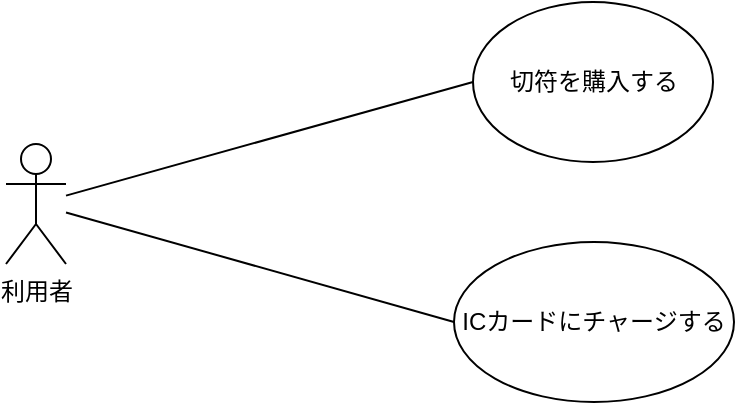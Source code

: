 <mxfile version="24.6.4" type="device" pages="3">
  <diagram name="ページ1" id="2lbKozZ2ZAw87Hd7x6Lz">
    <mxGraphModel dx="880" dy="468" grid="1" gridSize="10" guides="1" tooltips="1" connect="1" arrows="1" fold="1" page="1" pageScale="1" pageWidth="827" pageHeight="1169" math="0" shadow="0">
      <root>
        <mxCell id="0" />
        <mxCell id="1" parent="0" />
        <mxCell id="NobfyHRDVmeg1nSmcKha-1" value="利用者" style="shape=umlActor;verticalLabelPosition=bottom;verticalAlign=top;html=1;outlineConnect=0;" parent="1" vertex="1">
          <mxGeometry x="120" y="211" width="30" height="60" as="geometry" />
        </mxCell>
        <mxCell id="NobfyHRDVmeg1nSmcKha-5" value="切符を購入する" style="ellipse;whiteSpace=wrap;html=1;" parent="1" vertex="1">
          <mxGeometry x="353.5" y="140" width="120" height="80" as="geometry" />
        </mxCell>
        <mxCell id="NobfyHRDVmeg1nSmcKha-6" value="ICカードにチャージする" style="ellipse;whiteSpace=wrap;html=1;" parent="1" vertex="1">
          <mxGeometry x="344" y="260" width="140" height="80" as="geometry" />
        </mxCell>
        <mxCell id="NobfyHRDVmeg1nSmcKha-7" value="" style="endArrow=none;html=1;rounded=0;entryX=0;entryY=0.5;entryDx=0;entryDy=0;" parent="1" source="NobfyHRDVmeg1nSmcKha-1" target="NobfyHRDVmeg1nSmcKha-5" edge="1">
          <mxGeometry width="50" height="50" relative="1" as="geometry">
            <mxPoint x="160" y="240" as="sourcePoint" />
            <mxPoint x="210" y="190" as="targetPoint" />
          </mxGeometry>
        </mxCell>
        <mxCell id="NobfyHRDVmeg1nSmcKha-8" value="" style="endArrow=none;html=1;rounded=0;entryX=0;entryY=0.5;entryDx=0;entryDy=0;" parent="1" source="NobfyHRDVmeg1nSmcKha-1" target="NobfyHRDVmeg1nSmcKha-6" edge="1">
          <mxGeometry width="50" height="50" relative="1" as="geometry">
            <mxPoint x="160" y="260" as="sourcePoint" />
            <mxPoint x="210" y="210" as="targetPoint" />
          </mxGeometry>
        </mxCell>
      </root>
    </mxGraphModel>
  </diagram>
  <diagram id="9LtHLvj8m4_jOrlPzUie" name="ページ2">
    <mxGraphModel dx="1035" dy="551" grid="1" gridSize="10" guides="1" tooltips="1" connect="1" arrows="1" fold="1" page="1" pageScale="1" pageWidth="827" pageHeight="1169" math="0" shadow="0">
      <root>
        <mxCell id="0" />
        <mxCell id="1" parent="0" />
        <mxCell id="CY73rL8RPHvwDV87AQpA-45" value="" style="shape=table;startSize=0;container=1;collapsible=0;childLayout=tableLayout;" vertex="1" parent="1">
          <mxGeometry x="80" y="30" width="690" height="560" as="geometry" />
        </mxCell>
        <mxCell id="CY73rL8RPHvwDV87AQpA-46" value="" style="shape=tableRow;horizontal=0;startSize=0;swimlaneHead=0;swimlaneBody=0;strokeColor=inherit;top=0;left=0;bottom=0;right=0;collapsible=0;dropTarget=0;fillColor=none;points=[[0,0.5],[1,0.5]];portConstraint=eastwest;" vertex="1" parent="CY73rL8RPHvwDV87AQpA-45">
          <mxGeometry width="690" height="50" as="geometry" />
        </mxCell>
        <mxCell id="CY73rL8RPHvwDV87AQpA-48" value="&lt;font style=&quot;font-size: 18px;&quot;&gt;利用者&lt;/font&gt;" style="shape=partialRectangle;html=1;whiteSpace=wrap;connectable=0;strokeColor=inherit;overflow=hidden;fillColor=none;top=0;left=0;bottom=0;right=0;pointerEvents=1;" vertex="1" parent="CY73rL8RPHvwDV87AQpA-46">
          <mxGeometry width="260" height="50" as="geometry">
            <mxRectangle width="260" height="50" as="alternateBounds" />
          </mxGeometry>
        </mxCell>
        <mxCell id="CY73rL8RPHvwDV87AQpA-47" value="&lt;font style=&quot;font-size: 18px;&quot;&gt;切符自販機&lt;/font&gt;" style="shape=partialRectangle;html=1;whiteSpace=wrap;connectable=0;strokeColor=inherit;overflow=hidden;fillColor=none;top=0;left=0;bottom=0;right=0;pointerEvents=1;" vertex="1" parent="CY73rL8RPHvwDV87AQpA-46">
          <mxGeometry x="260" width="430" height="50" as="geometry">
            <mxRectangle width="430" height="50" as="alternateBounds" />
          </mxGeometry>
        </mxCell>
        <mxCell id="CY73rL8RPHvwDV87AQpA-49" value="" style="shape=tableRow;horizontal=0;startSize=0;swimlaneHead=0;swimlaneBody=0;strokeColor=inherit;top=0;left=0;bottom=0;right=0;collapsible=0;dropTarget=0;fillColor=none;points=[[0,0.5],[1,0.5]];portConstraint=eastwest;" vertex="1" parent="CY73rL8RPHvwDV87AQpA-45">
          <mxGeometry y="50" width="690" height="510" as="geometry" />
        </mxCell>
        <mxCell id="CY73rL8RPHvwDV87AQpA-50" value="" style="shape=partialRectangle;html=1;whiteSpace=wrap;connectable=0;strokeColor=inherit;overflow=hidden;fillColor=none;top=0;left=0;bottom=0;right=0;pointerEvents=1;" vertex="1" parent="CY73rL8RPHvwDV87AQpA-49">
          <mxGeometry width="260" height="510" as="geometry">
            <mxRectangle width="260" height="510" as="alternateBounds" />
          </mxGeometry>
        </mxCell>
        <mxCell id="CY73rL8RPHvwDV87AQpA-51" value="" style="shape=partialRectangle;html=1;whiteSpace=wrap;connectable=0;strokeColor=inherit;overflow=hidden;fillColor=none;top=0;left=0;bottom=0;right=0;pointerEvents=1;" vertex="1" parent="CY73rL8RPHvwDV87AQpA-49">
          <mxGeometry x="260" width="430" height="510" as="geometry">
            <mxRectangle width="430" height="510" as="alternateBounds" />
          </mxGeometry>
        </mxCell>
        <mxCell id="CY73rL8RPHvwDV87AQpA-8" value="" style="shape=waypoint;sketch=0;fillStyle=solid;size=6;pointerEvents=1;points=[];fillColor=none;resizable=0;rotatable=0;perimeter=centerPerimeter;snapToPoint=1;fontSize=12;strokeWidth=9;" vertex="1" parent="1">
          <mxGeometry x="150" y="110" width="20" height="20" as="geometry" />
        </mxCell>
        <mxCell id="CY73rL8RPHvwDV87AQpA-13" style="edgeStyle=orthogonalEdgeStyle;rounded=0;orthogonalLoop=1;jettySize=auto;html=1;exitX=1;exitY=0.5;exitDx=0;exitDy=0;entryX=0;entryY=0.5;entryDx=0;entryDy=0;fontSize=13;" edge="1" parent="1" source="CY73rL8RPHvwDV87AQpA-10" target="CY73rL8RPHvwDV87AQpA-12">
          <mxGeometry relative="1" as="geometry" />
        </mxCell>
        <mxCell id="CY73rL8RPHvwDV87AQpA-10" value="購入する切符の金額を入力" style="rounded=1;whiteSpace=wrap;html=1;fontSize=13;" vertex="1" parent="1">
          <mxGeometry x="100" y="250" width="120" height="60" as="geometry" />
        </mxCell>
        <mxCell id="CY73rL8RPHvwDV87AQpA-15" style="rounded=0;orthogonalLoop=1;jettySize=auto;html=1;exitX=0;exitY=1;exitDx=0;exitDy=0;entryX=1;entryY=0;entryDx=0;entryDy=0;fontSize=13;" edge="1" parent="1" source="CY73rL8RPHvwDV87AQpA-12" target="CY73rL8RPHvwDV87AQpA-14">
          <mxGeometry relative="1" as="geometry" />
        </mxCell>
        <mxCell id="CY73rL8RPHvwDV87AQpA-12" value="切符の金額と入金を促す表示を出力" style="rounded=1;whiteSpace=wrap;html=1;fontSize=13;" vertex="1" parent="1">
          <mxGeometry x="430" y="250" width="120" height="60" as="geometry" />
        </mxCell>
        <mxCell id="CY73rL8RPHvwDV87AQpA-17" style="edgeStyle=orthogonalEdgeStyle;rounded=0;orthogonalLoop=1;jettySize=auto;html=1;exitX=1;exitY=0.5;exitDx=0;exitDy=0;fontSize=13;" edge="1" parent="1" source="CY73rL8RPHvwDV87AQpA-14" target="CY73rL8RPHvwDV87AQpA-37">
          <mxGeometry relative="1" as="geometry">
            <mxPoint x="465" y="405" as="targetPoint" />
          </mxGeometry>
        </mxCell>
        <mxCell id="CY73rL8RPHvwDV87AQpA-14" value="支払う" style="rounded=1;whiteSpace=wrap;html=1;fontSize=13;" vertex="1" parent="1">
          <mxGeometry x="100" y="360" width="120" height="60" as="geometry" />
        </mxCell>
        <mxCell id="CY73rL8RPHvwDV87AQpA-22" style="edgeStyle=orthogonalEdgeStyle;rounded=0;orthogonalLoop=1;jettySize=auto;html=1;exitX=0.5;exitY=1;exitDx=0;exitDy=0;fontSize=13;" edge="1" parent="1" source="CY73rL8RPHvwDV87AQpA-21" target="CY73rL8RPHvwDV87AQpA-10">
          <mxGeometry relative="1" as="geometry" />
        </mxCell>
        <mxCell id="CY73rL8RPHvwDV87AQpA-21" value="切符の購入を選択" style="rounded=1;whiteSpace=wrap;html=1;fontSize=13;" vertex="1" parent="1">
          <mxGeometry x="100" y="160" width="120" height="60" as="geometry" />
        </mxCell>
        <mxCell id="CY73rL8RPHvwDV87AQpA-40" style="edgeStyle=orthogonalEdgeStyle;rounded=0;orthogonalLoop=1;jettySize=auto;html=1;exitX=0.5;exitY=1;exitDx=0;exitDy=0;entryX=0.5;entryY=0;entryDx=0;entryDy=0;fontSize=13;" edge="1" parent="1" source="CY73rL8RPHvwDV87AQpA-37" target="CY73rL8RPHvwDV87AQpA-39">
          <mxGeometry relative="1" as="geometry" />
        </mxCell>
        <mxCell id="CY73rL8RPHvwDV87AQpA-37" value="切符を発行する" style="rounded=1;whiteSpace=wrap;html=1;fontSize=13;" vertex="1" parent="1">
          <mxGeometry x="430" y="360" width="120" height="60" as="geometry" />
        </mxCell>
        <mxCell id="CY73rL8RPHvwDV87AQpA-42" style="edgeStyle=orthogonalEdgeStyle;rounded=0;orthogonalLoop=1;jettySize=auto;html=1;exitX=0;exitY=0.5;exitDx=0;exitDy=0;entryX=1;entryY=0.5;entryDx=0;entryDy=0;fontSize=13;" edge="1" parent="1" source="CY73rL8RPHvwDV87AQpA-39" target="CY73rL8RPHvwDV87AQpA-41">
          <mxGeometry relative="1" as="geometry" />
        </mxCell>
        <mxCell id="CY73rL8RPHvwDV87AQpA-39" value="お釣りを清算して、現金を用意する" style="rounded=1;whiteSpace=wrap;html=1;fontSize=13;" vertex="1" parent="1">
          <mxGeometry x="430" y="460" width="120" height="60" as="geometry" />
        </mxCell>
        <mxCell id="CY73rL8RPHvwDV87AQpA-54" style="edgeStyle=orthogonalEdgeStyle;rounded=0;orthogonalLoop=1;jettySize=auto;html=1;exitX=0.5;exitY=1;exitDx=0;exitDy=0;" edge="1" parent="1" source="CY73rL8RPHvwDV87AQpA-41" target="CY73rL8RPHvwDV87AQpA-44">
          <mxGeometry relative="1" as="geometry" />
        </mxCell>
        <mxCell id="CY73rL8RPHvwDV87AQpA-41" value="切符とお釣りを受け取る" style="rounded=1;whiteSpace=wrap;html=1;fontSize=13;" vertex="1" parent="1">
          <mxGeometry x="100" y="460" width="120" height="60" as="geometry" />
        </mxCell>
        <mxCell id="CY73rL8RPHvwDV87AQpA-44" value="" style="ellipse;html=1;shape=endState;fillColor=#000000;strokeColor=#000000;" vertex="1" parent="1">
          <mxGeometry x="145" y="550" width="30" height="30" as="geometry" />
        </mxCell>
        <mxCell id="CY73rL8RPHvwDV87AQpA-52" style="edgeStyle=orthogonalEdgeStyle;rounded=0;orthogonalLoop=1;jettySize=auto;html=1;exitX=0.5;exitY=0;exitDx=0;exitDy=0;entryX=0.456;entryY=0.832;entryDx=0;entryDy=0;entryPerimeter=0;startArrow=classic;startFill=1;endArrow=none;endFill=0;fontSize=13;" edge="1" parent="1" source="CY73rL8RPHvwDV87AQpA-21" target="CY73rL8RPHvwDV87AQpA-8">
          <mxGeometry relative="1" as="geometry" />
        </mxCell>
      </root>
    </mxGraphModel>
  </diagram>
  <diagram id="qG2chSuTPXnj3tjFew5O" name="ページ3">
    <mxGraphModel dx="1035" dy="551" grid="1" gridSize="10" guides="1" tooltips="1" connect="1" arrows="1" fold="1" page="1" pageScale="1" pageWidth="827" pageHeight="1169" math="0" shadow="0">
      <root>
        <mxCell id="0" />
        <mxCell id="1" parent="0" />
        <mxCell id="JIOUQD1BN6mai431z6Ca-48" value="" style="shape=table;startSize=0;container=1;collapsible=0;childLayout=tableLayout;" vertex="1" parent="1">
          <mxGeometry x="74" y="30" width="680" height="860" as="geometry" />
        </mxCell>
        <mxCell id="JIOUQD1BN6mai431z6Ca-49" value="" style="shape=tableRow;horizontal=0;startSize=0;swimlaneHead=0;swimlaneBody=0;strokeColor=inherit;top=0;left=0;bottom=0;right=0;collapsible=0;dropTarget=0;fillColor=none;points=[[0,0.5],[1,0.5]];portConstraint=eastwest;fontSize=16;" vertex="1" parent="JIOUQD1BN6mai431z6Ca-48">
          <mxGeometry width="680" height="40" as="geometry" />
        </mxCell>
        <mxCell id="JIOUQD1BN6mai431z6Ca-50" value="利用者" style="shape=partialRectangle;html=1;whiteSpace=wrap;connectable=0;strokeColor=inherit;overflow=hidden;fillColor=none;top=0;left=0;bottom=0;right=0;pointerEvents=1;fontSize=16;" vertex="1" parent="JIOUQD1BN6mai431z6Ca-49">
          <mxGeometry width="220" height="40" as="geometry">
            <mxRectangle width="220" height="40" as="alternateBounds" />
          </mxGeometry>
        </mxCell>
        <mxCell id="JIOUQD1BN6mai431z6Ca-51" value="ATM" style="shape=partialRectangle;html=1;whiteSpace=wrap;connectable=0;strokeColor=inherit;overflow=hidden;fillColor=none;top=0;left=0;bottom=0;right=0;pointerEvents=1;fontSize=16;" vertex="1" parent="JIOUQD1BN6mai431z6Ca-49">
          <mxGeometry x="220" width="460" height="40" as="geometry">
            <mxRectangle width="460" height="40" as="alternateBounds" />
          </mxGeometry>
        </mxCell>
        <mxCell id="JIOUQD1BN6mai431z6Ca-52" value="" style="shape=tableRow;horizontal=0;startSize=0;swimlaneHead=0;swimlaneBody=0;strokeColor=inherit;top=0;left=0;bottom=0;right=0;collapsible=0;dropTarget=0;fillColor=none;points=[[0,0.5],[1,0.5]];portConstraint=eastwest;" vertex="1" parent="JIOUQD1BN6mai431z6Ca-48">
          <mxGeometry y="40" width="680" height="820" as="geometry" />
        </mxCell>
        <mxCell id="JIOUQD1BN6mai431z6Ca-53" value="" style="shape=partialRectangle;html=1;whiteSpace=wrap;connectable=0;strokeColor=inherit;overflow=hidden;fillColor=none;top=0;left=0;bottom=0;right=0;pointerEvents=1;" vertex="1" parent="JIOUQD1BN6mai431z6Ca-52">
          <mxGeometry width="220" height="820" as="geometry">
            <mxRectangle width="220" height="820" as="alternateBounds" />
          </mxGeometry>
        </mxCell>
        <mxCell id="JIOUQD1BN6mai431z6Ca-54" value="" style="shape=partialRectangle;html=1;whiteSpace=wrap;connectable=0;strokeColor=inherit;overflow=hidden;fillColor=none;top=0;left=0;bottom=0;right=0;pointerEvents=1;" vertex="1" parent="JIOUQD1BN6mai431z6Ca-52">
          <mxGeometry x="220" width="460" height="820" as="geometry">
            <mxRectangle width="460" height="820" as="alternateBounds" />
          </mxGeometry>
        </mxCell>
        <mxCell id="JIOUQD1BN6mai431z6Ca-1" value="" style="ellipse;html=1;shape=startState;fillColor=#000000;strokeColor=#000000;" vertex="1" parent="1">
          <mxGeometry x="140" y="80" width="30" height="30" as="geometry" />
        </mxCell>
        <mxCell id="JIOUQD1BN6mai431z6Ca-2" value="" style="edgeStyle=orthogonalEdgeStyle;html=1;verticalAlign=bottom;endArrow=open;endSize=8;strokeColor=#000000;rounded=0;" edge="1" source="JIOUQD1BN6mai431z6Ca-1" parent="1" target="JIOUQD1BN6mai431z6Ca-3">
          <mxGeometry relative="1" as="geometry">
            <mxPoint x="155" y="140" as="targetPoint" />
          </mxGeometry>
        </mxCell>
        <mxCell id="JIOUQD1BN6mai431z6Ca-5" style="edgeStyle=orthogonalEdgeStyle;rounded=0;orthogonalLoop=1;jettySize=auto;html=1;exitX=0.5;exitY=1;exitDx=0;exitDy=0;" edge="1" parent="1" source="JIOUQD1BN6mai431z6Ca-3" target="JIOUQD1BN6mai431z6Ca-4">
          <mxGeometry relative="1" as="geometry" />
        </mxCell>
        <mxCell id="JIOUQD1BN6mai431z6Ca-3" value="カードを挿入する" style="rounded=1;whiteSpace=wrap;html=1;" vertex="1" parent="1">
          <mxGeometry x="95" y="130" width="120" height="60" as="geometry" />
        </mxCell>
        <mxCell id="JIOUQD1BN6mai431z6Ca-4" value="" style="html=1;whiteSpace=wrap;aspect=fixed;shape=isoRectangle;" vertex="1" parent="1">
          <mxGeometry x="130" y="210" width="50" height="30" as="geometry" />
        </mxCell>
        <mxCell id="JIOUQD1BN6mai431z6Ca-7" style="edgeStyle=orthogonalEdgeStyle;rounded=0;orthogonalLoop=1;jettySize=auto;html=1;exitX=0.5;exitY=0;exitDx=0;exitDy=0;startArrow=classic;startFill=1;endArrow=none;endFill=0;" edge="1" parent="1" source="JIOUQD1BN6mai431z6Ca-6" target="JIOUQD1BN6mai431z6Ca-4">
          <mxGeometry relative="1" as="geometry" />
        </mxCell>
        <mxCell id="JIOUQD1BN6mai431z6Ca-9" style="edgeStyle=orthogonalEdgeStyle;rounded=0;orthogonalLoop=1;jettySize=auto;html=1;exitX=1;exitY=0.5;exitDx=0;exitDy=0;entryX=0;entryY=0.5;entryDx=0;entryDy=0;" edge="1" parent="1" source="JIOUQD1BN6mai431z6Ca-6" target="JIOUQD1BN6mai431z6Ca-8">
          <mxGeometry relative="1" as="geometry" />
        </mxCell>
        <mxCell id="JIOUQD1BN6mai431z6Ca-6" value="暗証番号を入力する" style="rounded=1;whiteSpace=wrap;html=1;" vertex="1" parent="1">
          <mxGeometry x="95" y="260" width="120" height="60" as="geometry" />
        </mxCell>
        <mxCell id="JIOUQD1BN6mai431z6Ca-11" style="edgeStyle=orthogonalEdgeStyle;rounded=0;orthogonalLoop=1;jettySize=auto;html=1;exitX=0.5;exitY=1;exitDx=0;exitDy=0;" edge="1" parent="1" source="JIOUQD1BN6mai431z6Ca-8" target="JIOUQD1BN6mai431z6Ca-10">
          <mxGeometry relative="1" as="geometry" />
        </mxCell>
        <mxCell id="JIOUQD1BN6mai431z6Ca-8" value="暗証番号を確認する" style="rounded=1;whiteSpace=wrap;html=1;" vertex="1" parent="1">
          <mxGeometry x="400" y="260" width="120" height="60" as="geometry" />
        </mxCell>
        <mxCell id="JIOUQD1BN6mai431z6Ca-10" value="" style="html=1;whiteSpace=wrap;aspect=fixed;shape=isoRectangle;" vertex="1" parent="1">
          <mxGeometry x="435" y="340" width="50" height="30" as="geometry" />
        </mxCell>
        <mxCell id="JIOUQD1BN6mai431z6Ca-13" style="edgeStyle=orthogonalEdgeStyle;rounded=0;orthogonalLoop=1;jettySize=auto;html=1;exitX=0;exitY=0.5;exitDx=0;exitDy=0;startArrow=classic;startFill=1;endArrow=none;endFill=0;" edge="1" parent="1" source="JIOUQD1BN6mai431z6Ca-12" target="JIOUQD1BN6mai431z6Ca-10">
          <mxGeometry relative="1" as="geometry" />
        </mxCell>
        <mxCell id="JIOUQD1BN6mai431z6Ca-16" style="edgeStyle=elbowEdgeStyle;rounded=0;orthogonalLoop=1;jettySize=auto;html=1;exitX=0.5;exitY=0;exitDx=0;exitDy=0;elbow=vertical;" edge="1" parent="1" source="JIOUQD1BN6mai431z6Ca-12" target="JIOUQD1BN6mai431z6Ca-4">
          <mxGeometry relative="1" as="geometry">
            <mxPoint x="725" y="267.5" as="sourcePoint" />
            <mxPoint x="180" y="182.5" as="targetPoint" />
            <Array as="points">
              <mxPoint x="270" y="225" />
              <mxPoint x="380" y="220" />
            </Array>
          </mxGeometry>
        </mxCell>
        <mxCell id="JIOUQD1BN6mai431z6Ca-12" value="エラーメッセージを表示する" style="rounded=1;whiteSpace=wrap;html=1;" vertex="1" parent="1">
          <mxGeometry x="610" y="325" width="120" height="60" as="geometry" />
        </mxCell>
        <mxCell id="JIOUQD1BN6mai431z6Ca-15" value="" style="endArrow=classic;html=1;rounded=0;strokeColor=none;" edge="1" parent="1" target="JIOUQD1BN6mai431z6Ca-4">
          <mxGeometry width="50" height="50" relative="1" as="geometry">
            <mxPoint x="700" y="225" as="sourcePoint" />
            <mxPoint x="750" y="170" as="targetPoint" />
          </mxGeometry>
        </mxCell>
        <mxCell id="JIOUQD1BN6mai431z6Ca-22" style="edgeStyle=orthogonalEdgeStyle;rounded=0;orthogonalLoop=1;jettySize=auto;html=1;exitX=0.5;exitY=0;exitDx=0;exitDy=0;startArrow=classic;startFill=1;endArrow=none;endFill=0;" edge="1" parent="1" source="JIOUQD1BN6mai431z6Ca-17" target="JIOUQD1BN6mai431z6Ca-19">
          <mxGeometry relative="1" as="geometry" />
        </mxCell>
        <mxCell id="JIOUQD1BN6mai431z6Ca-26" style="edgeStyle=orthogonalEdgeStyle;rounded=0;orthogonalLoop=1;jettySize=auto;html=1;exitX=1;exitY=0.5;exitDx=0;exitDy=0;" edge="1" parent="1" source="JIOUQD1BN6mai431z6Ca-17" target="JIOUQD1BN6mai431z6Ca-27">
          <mxGeometry relative="1" as="geometry">
            <mxPoint x="435" y="460" as="targetPoint" />
          </mxGeometry>
        </mxCell>
        <mxCell id="JIOUQD1BN6mai431z6Ca-17" value="引き出し金額を入力する" style="rounded=1;whiteSpace=wrap;html=1;" vertex="1" parent="1">
          <mxGeometry x="95" y="430" width="120" height="60" as="geometry" />
        </mxCell>
        <mxCell id="JIOUQD1BN6mai431z6Ca-19" value="" style="html=1;whiteSpace=wrap;aspect=fixed;shape=isoRectangle;" vertex="1" parent="1">
          <mxGeometry x="130" y="380" width="50" height="30" as="geometry" />
        </mxCell>
        <mxCell id="JIOUQD1BN6mai431z6Ca-21" value="" style="endArrow=classic;html=1;rounded=0;edgeStyle=orthogonalEdgeStyle;" edge="1" parent="1" source="JIOUQD1BN6mai431z6Ca-10" target="JIOUQD1BN6mai431z6Ca-19">
          <mxGeometry width="50" height="50" relative="1" as="geometry">
            <mxPoint x="290" y="400" as="sourcePoint" />
            <mxPoint x="340" y="350" as="targetPoint" />
          </mxGeometry>
        </mxCell>
        <mxCell id="JIOUQD1BN6mai431z6Ca-23" value="【NG】" style="text;html=1;align=center;verticalAlign=middle;resizable=0;points=[];autosize=1;strokeColor=none;fillColor=none;" vertex="1" parent="1">
          <mxGeometry x="455" y="325" width="70" height="30" as="geometry" />
        </mxCell>
        <mxCell id="JIOUQD1BN6mai431z6Ca-24" value="【OK】" style="text;html=1;align=center;verticalAlign=middle;resizable=0;points=[];autosize=1;strokeColor=none;fillColor=none;" vertex="1" parent="1">
          <mxGeometry x="395" y="325" width="60" height="30" as="geometry" />
        </mxCell>
        <mxCell id="JIOUQD1BN6mai431z6Ca-29" style="edgeStyle=orthogonalEdgeStyle;rounded=0;orthogonalLoop=1;jettySize=auto;html=1;exitX=0.5;exitY=1;exitDx=0;exitDy=0;" edge="1" parent="1" source="JIOUQD1BN6mai431z6Ca-27" target="JIOUQD1BN6mai431z6Ca-28">
          <mxGeometry relative="1" as="geometry" />
        </mxCell>
        <mxCell id="JIOUQD1BN6mai431z6Ca-27" value="口座残高を確認する" style="rounded=1;whiteSpace=wrap;html=1;" vertex="1" parent="1">
          <mxGeometry x="400" y="430" width="120" height="60" as="geometry" />
        </mxCell>
        <mxCell id="JIOUQD1BN6mai431z6Ca-28" value="" style="html=1;whiteSpace=wrap;aspect=fixed;shape=isoRectangle;" vertex="1" parent="1">
          <mxGeometry x="435" y="520" width="50" height="30" as="geometry" />
        </mxCell>
        <mxCell id="JIOUQD1BN6mai431z6Ca-33" style="edgeStyle=orthogonalEdgeStyle;rounded=0;orthogonalLoop=1;jettySize=auto;html=1;exitX=0.5;exitY=0;exitDx=0;exitDy=0;startArrow=classic;startFill=1;endArrow=none;endFill=0;" edge="1" parent="1" source="JIOUQD1BN6mai431z6Ca-30" target="JIOUQD1BN6mai431z6Ca-28">
          <mxGeometry relative="1" as="geometry" />
        </mxCell>
        <mxCell id="JIOUQD1BN6mai431z6Ca-41" style="edgeStyle=orthogonalEdgeStyle;rounded=0;orthogonalLoop=1;jettySize=auto;html=1;exitX=0.5;exitY=1;exitDx=0;exitDy=0;" edge="1" parent="1" source="JIOUQD1BN6mai431z6Ca-30" target="JIOUQD1BN6mai431z6Ca-39">
          <mxGeometry relative="1" as="geometry" />
        </mxCell>
        <mxCell id="JIOUQD1BN6mai431z6Ca-30" value="口座から引き落とす" style="rounded=1;whiteSpace=wrap;html=1;" vertex="1" parent="1">
          <mxGeometry x="400" y="570" width="120" height="60" as="geometry" />
        </mxCell>
        <mxCell id="JIOUQD1BN6mai431z6Ca-34" style="edgeStyle=orthogonalEdgeStyle;rounded=0;orthogonalLoop=1;jettySize=auto;html=1;exitX=0;exitY=0.5;exitDx=0;exitDy=0;startArrow=classic;startFill=1;endArrow=none;endFill=0;" edge="1" parent="1" source="JIOUQD1BN6mai431z6Ca-31" target="JIOUQD1BN6mai431z6Ca-28">
          <mxGeometry relative="1" as="geometry" />
        </mxCell>
        <mxCell id="JIOUQD1BN6mai431z6Ca-38" style="edgeStyle=orthogonalEdgeStyle;rounded=0;orthogonalLoop=1;jettySize=auto;html=1;exitX=0.5;exitY=0;exitDx=0;exitDy=0;" edge="1" parent="1" source="JIOUQD1BN6mai431z6Ca-31" target="JIOUQD1BN6mai431z6Ca-19">
          <mxGeometry relative="1" as="geometry">
            <Array as="points">
              <mxPoint x="670" y="395" />
            </Array>
          </mxGeometry>
        </mxCell>
        <mxCell id="JIOUQD1BN6mai431z6Ca-31" value="残高不足のエラーメッセージを表示する" style="rounded=1;whiteSpace=wrap;html=1;" vertex="1" parent="1">
          <mxGeometry x="610" y="505" width="120" height="60" as="geometry" />
        </mxCell>
        <mxCell id="JIOUQD1BN6mai431z6Ca-35" value="【足りない】" style="text;html=1;align=center;verticalAlign=middle;resizable=0;points=[];autosize=1;strokeColor=none;fillColor=none;" vertex="1" parent="1">
          <mxGeometry x="455" y="498" width="100" height="30" as="geometry" />
        </mxCell>
        <mxCell id="JIOUQD1BN6mai431z6Ca-36" value="【足りる】" style="text;html=1;align=center;verticalAlign=middle;resizable=0;points=[];autosize=1;strokeColor=none;fillColor=none;" vertex="1" parent="1">
          <mxGeometry x="385" y="540" width="80" height="30" as="geometry" />
        </mxCell>
        <mxCell id="JIOUQD1BN6mai431z6Ca-43" style="edgeStyle=orthogonalEdgeStyle;rounded=0;orthogonalLoop=1;jettySize=auto;html=1;exitX=0.5;exitY=1;exitDx=0;exitDy=0;" edge="1" parent="1" source="JIOUQD1BN6mai431z6Ca-39" target="JIOUQD1BN6mai431z6Ca-42">
          <mxGeometry relative="1" as="geometry" />
        </mxCell>
        <mxCell id="JIOUQD1BN6mai431z6Ca-39" value="現金を用意する" style="rounded=1;whiteSpace=wrap;html=1;" vertex="1" parent="1">
          <mxGeometry x="400" y="660" width="120" height="60" as="geometry" />
        </mxCell>
        <mxCell id="JIOUQD1BN6mai431z6Ca-45" style="edgeStyle=orthogonalEdgeStyle;rounded=0;orthogonalLoop=1;jettySize=auto;html=1;exitX=0;exitY=0.5;exitDx=0;exitDy=0;" edge="1" parent="1" source="JIOUQD1BN6mai431z6Ca-42" target="JIOUQD1BN6mai431z6Ca-44">
          <mxGeometry relative="1" as="geometry" />
        </mxCell>
        <mxCell id="JIOUQD1BN6mai431z6Ca-42" value="伝票を印刷する" style="rounded=1;whiteSpace=wrap;html=1;" vertex="1" parent="1">
          <mxGeometry x="400" y="750" width="120" height="60" as="geometry" />
        </mxCell>
        <mxCell id="JIOUQD1BN6mai431z6Ca-47" style="edgeStyle=orthogonalEdgeStyle;rounded=0;orthogonalLoop=1;jettySize=auto;html=1;exitX=0.5;exitY=1;exitDx=0;exitDy=0;" edge="1" parent="1" source="JIOUQD1BN6mai431z6Ca-44" target="JIOUQD1BN6mai431z6Ca-46">
          <mxGeometry relative="1" as="geometry" />
        </mxCell>
        <mxCell id="JIOUQD1BN6mai431z6Ca-44" value="現金、カード、および伝票を取り出す" style="rounded=1;whiteSpace=wrap;html=1;" vertex="1" parent="1">
          <mxGeometry x="95" y="750" width="120" height="60" as="geometry" />
        </mxCell>
        <mxCell id="JIOUQD1BN6mai431z6Ca-46" value="" style="ellipse;html=1;shape=endState;fillColor=#000000;strokeColor=#000000;" vertex="1" parent="1">
          <mxGeometry x="140" y="840" width="30" height="30" as="geometry" />
        </mxCell>
      </root>
    </mxGraphModel>
  </diagram>
</mxfile>
